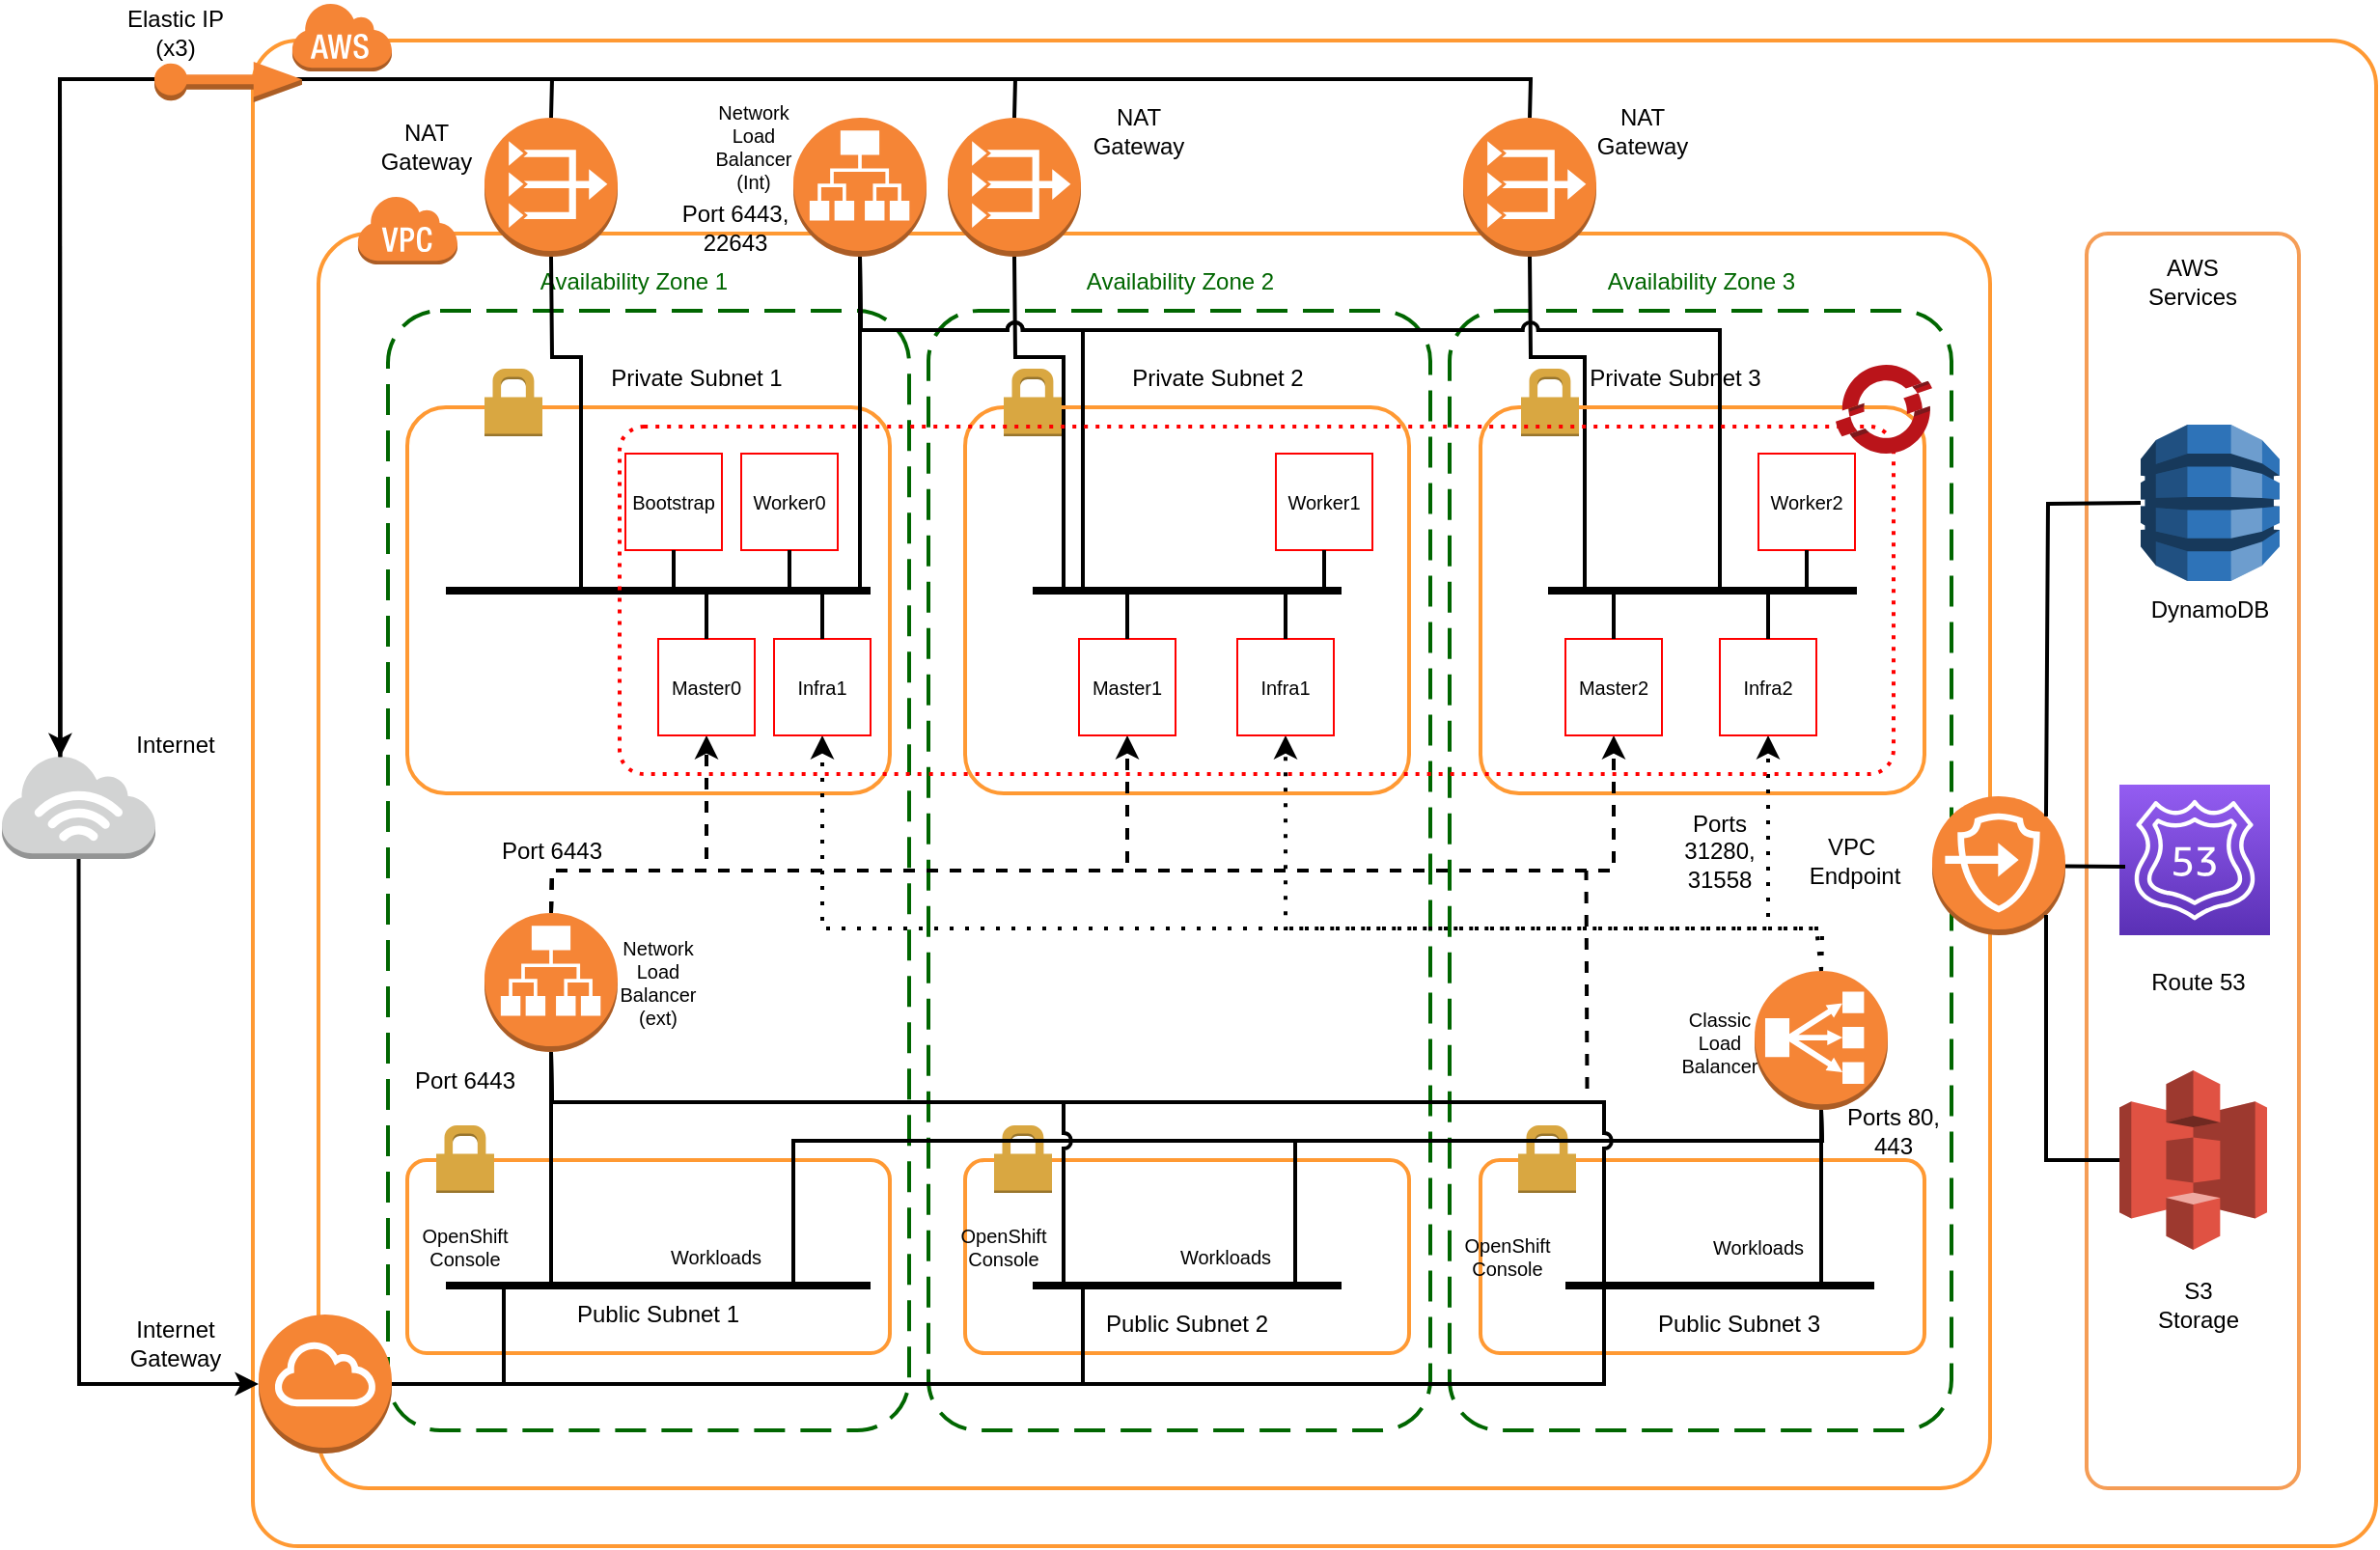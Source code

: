 <mxfile>
    <diagram id="Rc5hr2WGM002AqjLndv9" name="Page-1">
        <mxGraphModel dx="1774" dy="1220" grid="1" gridSize="10" guides="1" tooltips="1" connect="1" arrows="1" fold="1" page="1" pageScale="1" pageWidth="827" pageHeight="1169" math="0" shadow="0">
            <root>
                <mxCell id="0"/>
                <object label="Base" id="1">
                    <mxCell style="" parent="0"/>
                </object>
                <mxCell id="4" value="" style="rounded=1;arcSize=3;dashed=0;fillColor=none;gradientColor=none;strokeWidth=2;strokeColor=#FF9933;" parent="1" vertex="1">
                    <mxGeometry x="280" y="150" width="1100" height="780" as="geometry"/>
                </mxCell>
                <mxCell id="5" value="" style="dashed=0;html=1;shape=mxgraph.aws3.cloud;fillColor=#F58536;gradientColor=none;dashed=0;" parent="1" vertex="1">
                    <mxGeometry x="300" y="130" width="52" height="36" as="geometry"/>
                </mxCell>
                <mxCell id="8" value="" style="outlineConnect=0;dashed=0;verticalLabelPosition=bottom;verticalAlign=top;align=center;html=1;shape=mxgraph.aws3.internet_3;fillColor=#D2D3D3;gradientColor=none;" parent="1" vertex="1">
                    <mxGeometry x="150" y="520" width="79.5" height="54" as="geometry"/>
                </mxCell>
                <mxCell id="41" value="" style="rounded=1;arcSize=10;strokeColor=#F59D56;fillColor=none;gradientColor=none;strokeWidth=2;" parent="1" vertex="1">
                    <mxGeometry x="1230" y="250" width="110" height="650" as="geometry"/>
                </mxCell>
                <mxCell id="173" value="AWS&lt;br&gt;Services" style="text;html=1;strokeColor=none;fillColor=none;align=center;verticalAlign=middle;whiteSpace=wrap;rounded=0;dashed=1;dashPattern=1 2;fontSize=12;fontColor=#000000;" parent="1" vertex="1">
                    <mxGeometry x="1255" y="260" width="60" height="30" as="geometry"/>
                </mxCell>
                <mxCell id="174" value="Internet" style="text;html=1;strokeColor=none;fillColor=none;align=center;verticalAlign=middle;whiteSpace=wrap;rounded=0;dashed=1;dashPattern=1 2;fontSize=12;fontColor=#000000;" parent="1" vertex="1">
                    <mxGeometry x="210" y="500" width="60" height="30" as="geometry"/>
                </mxCell>
                <object label="VPC" id="9">
                    <mxCell style="" parent="0"/>
                </object>
                <mxCell id="14" value="" style="rounded=1;arcSize=4;dashed=0;fillColor=none;gradientColor=none;strokeWidth=2;strokeColor=#FF9933;" parent="9" vertex="1">
                    <mxGeometry x="314" y="250" width="866" height="650" as="geometry"/>
                </mxCell>
                <mxCell id="15" value="" style="dashed=0;html=1;shape=mxgraph.aws3.virtual_private_cloud;fillColor=#F58536;gradientColor=none;dashed=0;" parent="9" vertex="1">
                    <mxGeometry x="334" y="230" width="52" height="36" as="geometry"/>
                </mxCell>
                <mxCell id="86" value="AZ" style="" parent="0"/>
                <mxCell id="156" value="" style="rounded=1;arcSize=10;dashed=1;strokeColor=#006600;fillColor=none;gradientColor=none;dashPattern=8 4;strokeWidth=2;" parent="86" vertex="1">
                    <mxGeometry x="350" y="290" width="270" height="580" as="geometry"/>
                </mxCell>
                <mxCell id="157" value="" style="rounded=1;arcSize=10;dashed=1;strokeColor=#006600;fillColor=none;gradientColor=none;dashPattern=8 4;strokeWidth=2;" parent="86" vertex="1">
                    <mxGeometry x="630" y="290" width="260" height="580" as="geometry"/>
                </mxCell>
                <mxCell id="158" value="" style="rounded=1;arcSize=10;dashed=1;strokeColor=#006600;fillColor=none;gradientColor=none;dashPattern=8 4;strokeWidth=2;" parent="86" vertex="1">
                    <mxGeometry x="900" y="290" width="260" height="580" as="geometry"/>
                </mxCell>
                <mxCell id="159" value="Availability Zone 1" style="text;html=1;strokeColor=none;fillColor=none;align=center;verticalAlign=middle;whiteSpace=wrap;rounded=0;dashed=1;dashPattern=1 2;fontColor=#006600;" parent="86" vertex="1">
                    <mxGeometry x="420" y="260" width="115" height="30" as="geometry"/>
                </mxCell>
                <mxCell id="160" value="Availability Zone 2" style="text;html=1;strokeColor=none;fillColor=none;align=center;verticalAlign=middle;whiteSpace=wrap;rounded=0;dashed=1;dashPattern=1 2;fontColor=#006600;" parent="86" vertex="1">
                    <mxGeometry x="702.5" y="260" width="115" height="30" as="geometry"/>
                </mxCell>
                <mxCell id="161" value="Availability Zone 3" style="text;html=1;strokeColor=none;fillColor=none;align=center;verticalAlign=middle;whiteSpace=wrap;rounded=0;dashed=1;dashPattern=1 2;fontColor=#006600;" parent="86" vertex="1">
                    <mxGeometry x="972.5" y="260" width="115" height="30" as="geometry"/>
                </mxCell>
                <object label="Networking" id="16">
                    <mxCell style="" parent="0"/>
                </object>
                <mxCell id="172" value="" style="endArrow=none;html=1;rounded=0;fontSize=12;fontColor=#006600;strokeWidth=2;entryX=0.5;entryY=1;entryDx=0;entryDy=0;entryPerimeter=0;" parent="16" source="111" target="181" edge="1">
                    <mxGeometry width="50" height="50" relative="1" as="geometry">
                        <mxPoint x="170" y="460" as="sourcePoint"/>
                        <mxPoint x="354" y="313.5" as="targetPoint"/>
                        <Array as="points">
                            <mxPoint x="970" y="314"/>
                            <mxPoint x="942" y="314"/>
                        </Array>
                    </mxGeometry>
                </mxCell>
                <mxCell id="171" value="" style="endArrow=none;html=1;rounded=0;fontSize=12;fontColor=#006600;strokeWidth=2;entryX=0.5;entryY=1;entryDx=0;entryDy=0;entryPerimeter=0;" parent="16" source="110" target="180" edge="1">
                    <mxGeometry width="50" height="50" relative="1" as="geometry">
                        <mxPoint x="100" y="250" as="sourcePoint"/>
                        <mxPoint x="354" y="313.5" as="targetPoint"/>
                        <Array as="points">
                            <mxPoint x="700" y="314"/>
                            <mxPoint x="675" y="314"/>
                        </Array>
                    </mxGeometry>
                </mxCell>
                <mxCell id="104" value="" style="rounded=1;arcSize=10;dashed=0;fillColor=none;gradientColor=none;strokeWidth=2;strokeColor=#FF9933;" parent="16" vertex="1">
                    <mxGeometry x="649" y="730" width="230" height="100" as="geometry"/>
                </mxCell>
                <mxCell id="105" value="" style="rounded=1;arcSize=10;dashed=0;fillColor=none;gradientColor=none;strokeWidth=2;strokeColor=#FF9933;" parent="16" vertex="1">
                    <mxGeometry x="916" y="730" width="230" height="100" as="geometry"/>
                </mxCell>
                <mxCell id="92" value="" style="rounded=1;arcSize=10;dashed=0;fillColor=none;gradientColor=none;strokeWidth=2;strokeColor=#FF9933;" parent="16" vertex="1">
                    <mxGeometry x="916" y="340" width="230" height="200" as="geometry"/>
                </mxCell>
                <mxCell id="89" value="" style="rounded=1;arcSize=10;dashed=0;fillColor=none;gradientColor=none;strokeWidth=2;strokeColor=#FF9933;" parent="16" vertex="1">
                    <mxGeometry x="649" y="340" width="230" height="200" as="geometry"/>
                </mxCell>
                <mxCell id="17" value="" style="rounded=1;arcSize=10;dashed=0;fillColor=none;gradientColor=none;strokeWidth=2;strokeColor=#FF9933;" parent="16" vertex="1">
                    <mxGeometry x="360" y="340" width="250" height="200" as="geometry"/>
                </mxCell>
                <mxCell id="18" value="" style="dashed=0;html=1;shape=mxgraph.aws3.permissions;fillColor=#D9A741;gradientColor=none;dashed=0;" parent="16" vertex="1">
                    <mxGeometry x="400" y="320" width="30" height="35" as="geometry"/>
                </mxCell>
                <mxCell id="19" value="" style="rounded=1;arcSize=10;dashed=0;fillColor=none;gradientColor=none;strokeWidth=2;strokeColor=#FF9933;" parent="16" vertex="1">
                    <mxGeometry x="360" y="730" width="250" height="100" as="geometry"/>
                </mxCell>
                <mxCell id="20" value="" style="dashed=0;html=1;shape=mxgraph.aws3.permissions;fillColor=#D9A741;gradientColor=none;dashed=0;" parent="16" vertex="1">
                    <mxGeometry x="375" y="712" width="30" height="35" as="geometry"/>
                </mxCell>
                <mxCell id="21" value="Private Subnet 1" style="text;html=1;strokeColor=none;fillColor=none;align=center;verticalAlign=middle;whiteSpace=wrap;rounded=0;" parent="16" vertex="1">
                    <mxGeometry x="460" y="310" width="100" height="30" as="geometry"/>
                </mxCell>
                <mxCell id="22" value="Public Subnet 1" style="text;html=1;strokeColor=none;fillColor=none;align=center;verticalAlign=middle;whiteSpace=wrap;rounded=0;" parent="16" vertex="1">
                    <mxGeometry x="440" y="795" width="100" height="30" as="geometry"/>
                </mxCell>
                <mxCell id="24" value="" style="outlineConnect=0;dashed=0;verticalLabelPosition=bottom;verticalAlign=top;align=center;html=1;shape=mxgraph.aws3.internet_gateway;fillColor=#F58534;gradientColor=none;" parent="16" vertex="1">
                    <mxGeometry x="283" y="810" width="69" height="72" as="geometry"/>
                </mxCell>
                <mxCell id="25" value="NAT Gateway" style="text;html=1;strokeColor=none;fillColor=none;align=center;verticalAlign=middle;whiteSpace=wrap;rounded=0;" parent="16" vertex="1">
                    <mxGeometry x="340" y="190" width="60" height="30" as="geometry"/>
                </mxCell>
                <mxCell id="27" value="" style="line;strokeWidth=4;html=1;perimeter=backbonePerimeter;points=[];outlineConnect=0;" parent="16" vertex="1">
                    <mxGeometry x="380" y="430" width="220" height="10" as="geometry"/>
                </mxCell>
                <mxCell id="28" value="" style="line;strokeWidth=4;html=1;perimeter=backbonePerimeter;points=[];outlineConnect=0;" parent="16" vertex="1">
                    <mxGeometry x="380" y="790" width="220" height="10" as="geometry"/>
                </mxCell>
                <mxCell id="29" value="" style="endArrow=none;html=1;entryX=0.5;entryY=0;entryDx=0;entryDy=0;entryPerimeter=0;exitX=0.38;exitY=0.02;exitDx=0;exitDy=0;exitPerimeter=0;rounded=0;startArrow=classic;startFill=1;strokeWidth=2;" parent="16" source="8" target="179" edge="1">
                    <mxGeometry width="50" height="50" relative="1" as="geometry">
                        <mxPoint x="60" y="460" as="sourcePoint"/>
                        <mxPoint x="285" y="313.5" as="targetPoint"/>
                        <Array as="points">
                            <mxPoint x="180" y="170"/>
                            <mxPoint x="435" y="170"/>
                        </Array>
                    </mxGeometry>
                </mxCell>
                <mxCell id="32" value="" style="outlineConnect=0;dashed=0;verticalLabelPosition=bottom;verticalAlign=top;align=center;html=1;shape=mxgraph.aws3.endpoints;fillColor=#F58536;gradientColor=none;" parent="16" vertex="1">
                    <mxGeometry x="1150" y="541.5" width="69" height="72" as="geometry"/>
                </mxCell>
                <mxCell id="34" value="" style="outlineConnect=0;dashed=0;verticalLabelPosition=bottom;verticalAlign=top;align=center;html=1;shape=mxgraph.aws3.application_load_balancer;fillColor=#F58536;gradientColor=none;" parent="16" vertex="1">
                    <mxGeometry x="400" y="602" width="69" height="72" as="geometry"/>
                </mxCell>
                <mxCell id="35" value="" style="outlineConnect=0;dashed=0;verticalLabelPosition=bottom;verticalAlign=top;align=center;html=1;shape=mxgraph.aws3.application_load_balancer;fillColor=#F58536;gradientColor=none;" parent="16" vertex="1">
                    <mxGeometry x="560" y="190" width="69" height="72" as="geometry"/>
                </mxCell>
                <mxCell id="39" value="VPC&amp;nbsp;&lt;br&gt;Endpoint" style="text;html=1;strokeColor=none;fillColor=none;align=center;verticalAlign=middle;whiteSpace=wrap;rounded=0;" parent="16" vertex="1">
                    <mxGeometry x="1080" y="560" width="60" height="30" as="geometry"/>
                </mxCell>
                <mxCell id="45" value="" style="outlineConnect=0;dashed=0;verticalLabelPosition=bottom;verticalAlign=top;align=center;html=1;shape=mxgraph.aws3.s3;fillColor=#E05243;gradientColor=none;strokeColor=#FF9933;" parent="16" vertex="1">
                    <mxGeometry x="1247" y="683.5" width="76.5" height="93" as="geometry"/>
                </mxCell>
                <mxCell id="46" value="S3 Storage" style="text;html=1;strokeColor=none;fillColor=none;align=center;verticalAlign=middle;whiteSpace=wrap;rounded=0;" parent="16" vertex="1">
                    <mxGeometry x="1258" y="790" width="60" height="30" as="geometry"/>
                </mxCell>
                <mxCell id="48" value="" style="outlineConnect=0;dashed=0;verticalLabelPosition=bottom;verticalAlign=top;align=center;html=1;shape=mxgraph.aws3.dynamo_db;fillColor=#2E73B8;gradientColor=none;strokeColor=#FF9933;" parent="16" vertex="1">
                    <mxGeometry x="1258" y="349" width="72" height="81" as="geometry"/>
                </mxCell>
                <mxCell id="49" value="DynamoDB" style="text;html=1;strokeColor=none;fillColor=none;align=center;verticalAlign=middle;whiteSpace=wrap;rounded=0;" parent="16" vertex="1">
                    <mxGeometry x="1263.5" y="430" width="60" height="30" as="geometry"/>
                </mxCell>
                <mxCell id="50" value="" style="endArrow=none;html=1;rounded=0;strokeWidth=2;entryX=0;entryY=0.5;entryDx=0;entryDy=0;entryPerimeter=0;exitX=0.855;exitY=0.145;exitDx=0;exitDy=0;exitPerimeter=0;" parent="16" source="32" target="48" edge="1">
                    <mxGeometry width="50" height="50" relative="1" as="geometry">
                        <mxPoint x="1150" y="580" as="sourcePoint"/>
                        <mxPoint x="1200" y="530" as="targetPoint"/>
                        <Array as="points">
                            <mxPoint x="1210" y="390"/>
                        </Array>
                    </mxGeometry>
                </mxCell>
                <mxCell id="51" value="" style="endArrow=none;html=1;rounded=0;strokeWidth=2;entryX=0.855;entryY=0.855;entryDx=0;entryDy=0;entryPerimeter=0;exitX=0;exitY=0.5;exitDx=0;exitDy=0;exitPerimeter=0;" parent="16" source="45" target="32" edge="1">
                    <mxGeometry width="50" height="50" relative="1" as="geometry">
                        <mxPoint x="1130" y="710" as="sourcePoint"/>
                        <mxPoint x="1180" y="660" as="targetPoint"/>
                        <Array as="points">
                            <mxPoint x="1209" y="730"/>
                        </Array>
                    </mxGeometry>
                </mxCell>
                <mxCell id="64" value="" style="endArrow=none;html=1;rounded=0;fontSize=10;strokeWidth=2;entryX=0.5;entryY=1;entryDx=0;entryDy=0;entryPerimeter=0;" parent="16" source="27" target="35" edge="1">
                    <mxGeometry width="50" height="50" relative="1" as="geometry">
                        <mxPoint x="540" y="520" as="sourcePoint"/>
                        <mxPoint x="595" y="270" as="targetPoint"/>
                    </mxGeometry>
                </mxCell>
                <mxCell id="66" value="" style="endArrow=none;html=1;rounded=0;fontSize=10;strokeWidth=2;entryX=0.5;entryY=1;entryDx=0;entryDy=0;entryPerimeter=0;" parent="16" source="28" target="34" edge="1">
                    <mxGeometry width="50" height="50" relative="1" as="geometry">
                        <mxPoint x="600" y="870" as="sourcePoint"/>
                        <mxPoint x="650" y="820" as="targetPoint"/>
                    </mxGeometry>
                </mxCell>
                <mxCell id="68" value="Network&lt;br&gt;Load&lt;br&gt;Balancer&lt;br&gt;(Int)" style="text;html=1;strokeColor=none;fillColor=none;align=center;verticalAlign=middle;whiteSpace=wrap;rounded=0;fontSize=10;" parent="16" vertex="1">
                    <mxGeometry x="529" y="190" width="21" height="30" as="geometry"/>
                </mxCell>
                <mxCell id="69" value="Network&lt;br&gt;Load&lt;br&gt;Balancer&lt;br&gt;(ext)" style="text;html=1;strokeColor=none;fillColor=none;align=center;verticalAlign=middle;whiteSpace=wrap;rounded=0;fontSize=10;" parent="16" vertex="1">
                    <mxGeometry x="460" y="623" width="60" height="30" as="geometry"/>
                </mxCell>
                <mxCell id="70" value="Internet&lt;br style=&quot;font-size: 12px;&quot;&gt;Gateway" style="text;html=1;strokeColor=none;fillColor=none;align=center;verticalAlign=middle;whiteSpace=wrap;rounded=0;fontSize=12;" parent="16" vertex="1">
                    <mxGeometry x="210" y="810" width="60" height="30" as="geometry"/>
                </mxCell>
                <mxCell id="73" value="OpenShift&lt;br&gt;Console" style="text;html=1;strokeColor=none;fillColor=none;align=center;verticalAlign=middle;whiteSpace=wrap;rounded=0;fontSize=10;" parent="16" vertex="1">
                    <mxGeometry x="360" y="760" width="60" height="30" as="geometry"/>
                </mxCell>
                <mxCell id="74" value="Workloads" style="text;html=1;strokeColor=none;fillColor=none;align=center;verticalAlign=middle;whiteSpace=wrap;rounded=0;fontSize=10;" parent="16" vertex="1">
                    <mxGeometry x="754" y="765" width="60" height="30" as="geometry"/>
                </mxCell>
                <mxCell id="87" value="" style="dashed=0;html=1;shape=mxgraph.aws3.permissions;fillColor=#D9A741;gradientColor=none;dashed=0;" parent="16" vertex="1">
                    <mxGeometry x="669" y="320" width="30" height="35" as="geometry"/>
                </mxCell>
                <mxCell id="88" value="Private Subnet 2" style="text;html=1;strokeColor=none;fillColor=none;align=center;verticalAlign=middle;whiteSpace=wrap;rounded=0;" parent="16" vertex="1">
                    <mxGeometry x="730" y="310" width="100" height="30" as="geometry"/>
                </mxCell>
                <mxCell id="90" value="" style="dashed=0;html=1;shape=mxgraph.aws3.permissions;fillColor=#D9A741;gradientColor=none;dashed=0;" parent="16" vertex="1">
                    <mxGeometry x="937" y="320" width="30" height="35" as="geometry"/>
                </mxCell>
                <mxCell id="91" value="Private Subnet 3" style="text;html=1;strokeColor=none;fillColor=none;align=center;verticalAlign=middle;whiteSpace=wrap;rounded=0;" parent="16" vertex="1">
                    <mxGeometry x="967" y="310" width="100" height="30" as="geometry"/>
                </mxCell>
                <mxCell id="102" value="" style="dashed=0;html=1;shape=mxgraph.aws3.permissions;fillColor=#D9A741;gradientColor=none;dashed=0;" parent="16" vertex="1">
                    <mxGeometry x="664" y="712" width="30" height="35" as="geometry"/>
                </mxCell>
                <mxCell id="103" value="Public Subnet 2" style="text;html=1;strokeColor=none;fillColor=none;align=center;verticalAlign=middle;whiteSpace=wrap;rounded=0;" parent="16" vertex="1">
                    <mxGeometry x="714" y="800" width="100" height="30" as="geometry"/>
                </mxCell>
                <mxCell id="106" value="" style="dashed=0;html=1;shape=mxgraph.aws3.permissions;fillColor=#D9A741;gradientColor=none;dashed=0;" parent="16" vertex="1">
                    <mxGeometry x="935.5" y="712" width="30" height="35" as="geometry"/>
                </mxCell>
                <mxCell id="107" value="Public Subnet 3" style="text;html=1;strokeColor=none;fillColor=none;align=center;verticalAlign=middle;whiteSpace=wrap;rounded=0;" parent="16" vertex="1">
                    <mxGeometry x="1000" y="800" width="100" height="30" as="geometry"/>
                </mxCell>
                <mxCell id="108" value="" style="line;strokeWidth=4;html=1;perimeter=backbonePerimeter;points=[];outlineConnect=0;" parent="16" vertex="1">
                    <mxGeometry x="684" y="790" width="160" height="10" as="geometry"/>
                </mxCell>
                <mxCell id="109" value="" style="line;strokeWidth=4;html=1;perimeter=backbonePerimeter;points=[];outlineConnect=0;" parent="16" vertex="1">
                    <mxGeometry x="960" y="790" width="160" height="10" as="geometry"/>
                </mxCell>
                <mxCell id="110" value="" style="line;strokeWidth=4;html=1;perimeter=backbonePerimeter;points=[];outlineConnect=0;" parent="16" vertex="1">
                    <mxGeometry x="684" y="430" width="160" height="10" as="geometry"/>
                </mxCell>
                <mxCell id="111" value="" style="line;strokeWidth=4;html=1;perimeter=backbonePerimeter;points=[];outlineConnect=0;" parent="16" vertex="1">
                    <mxGeometry x="951" y="430" width="160" height="10" as="geometry"/>
                </mxCell>
                <mxCell id="124" value="" style="endArrow=none;html=1;strokeWidth=2;entryX=0.5;entryY=1;entryDx=0;entryDy=0;entryPerimeter=0;rounded=0;" parent="16" source="108" target="136" edge="1">
                    <mxGeometry width="50" height="50" relative="1" as="geometry">
                        <mxPoint x="650" y="890" as="sourcePoint"/>
                        <mxPoint x="825.5" y="766" as="targetPoint"/>
                        <Array as="points">
                            <mxPoint x="820" y="720"/>
                            <mxPoint x="1093" y="720"/>
                        </Array>
                    </mxGeometry>
                </mxCell>
                <mxCell id="125" value="" style="endArrow=none;html=1;strokeWidth=2;exitX=1;exitY=0.5;exitDx=0;exitDy=0;exitPerimeter=0;rounded=0;" parent="16" source="24" target="28" edge="1">
                    <mxGeometry width="50" height="50" relative="1" as="geometry">
                        <mxPoint x="380" y="900" as="sourcePoint"/>
                        <mxPoint x="430" y="850" as="targetPoint"/>
                        <Array as="points">
                            <mxPoint x="410" y="846"/>
                        </Array>
                    </mxGeometry>
                </mxCell>
                <mxCell id="126" value="" style="endArrow=none;html=1;rounded=0;strokeWidth=2;exitX=1;exitY=0.5;exitDx=0;exitDy=0;exitPerimeter=0;" parent="16" source="24" target="108" edge="1">
                    <mxGeometry width="50" height="50" relative="1" as="geometry">
                        <mxPoint x="470" y="910" as="sourcePoint"/>
                        <mxPoint x="520" y="860" as="targetPoint"/>
                        <Array as="points">
                            <mxPoint x="710" y="846"/>
                        </Array>
                    </mxGeometry>
                </mxCell>
                <mxCell id="127" value="" style="endArrow=none;html=1;rounded=0;strokeWidth=2;" parent="16" source="24" target="109" edge="1">
                    <mxGeometry width="50" height="50" relative="1" as="geometry">
                        <mxPoint x="810" y="890" as="sourcePoint"/>
                        <mxPoint x="860" y="840" as="targetPoint"/>
                        <Array as="points">
                            <mxPoint x="980" y="846"/>
                        </Array>
                    </mxGeometry>
                </mxCell>
                <mxCell id="128" value="" style="endArrow=none;html=1;rounded=0;strokeWidth=2;exitX=0.5;exitY=1;exitDx=0;exitDy=0;exitPerimeter=0;" parent="16" source="179" target="27" edge="1">
                    <mxGeometry width="50" height="50" relative="1" as="geometry">
                        <mxPoint x="354" y="313.5" as="sourcePoint"/>
                        <mxPoint x="450" y="430" as="targetPoint"/>
                        <Array as="points">
                            <mxPoint x="435" y="314"/>
                            <mxPoint x="450" y="314"/>
                        </Array>
                    </mxGeometry>
                </mxCell>
                <mxCell id="135" value="Classic&lt;br&gt;Load&lt;br&gt;Balancer" style="text;html=1;strokeColor=none;fillColor=none;align=center;verticalAlign=middle;whiteSpace=wrap;rounded=0;fontSize=10;" parent="16" vertex="1">
                    <mxGeometry x="1010" y="653.5" width="60" height="30" as="geometry"/>
                </mxCell>
                <mxCell id="136" value="" style="outlineConnect=0;dashed=0;verticalLabelPosition=bottom;verticalAlign=top;align=center;html=1;shape=mxgraph.aws3.classic_load_balancer;fillColor=#F58536;gradientColor=none;" parent="16" vertex="1">
                    <mxGeometry x="1058" y="632" width="69" height="72" as="geometry"/>
                </mxCell>
                <mxCell id="137" value="" style="endArrow=classic;dashed=1;html=1;rounded=0;strokeWidth=2;entryX=0.5;entryY=1;entryDx=0;entryDy=0;exitX=0.5;exitY=0;exitDx=0;exitDy=0;exitPerimeter=0;endFill=1;" parent="16" source="34" target="95" edge="1">
                    <mxGeometry width="50" height="50" relative="1" as="geometry">
                        <mxPoint x="350" y="620" as="sourcePoint"/>
                        <mxPoint x="400" y="570" as="targetPoint"/>
                        <Array as="points">
                            <mxPoint x="435" y="580"/>
                            <mxPoint x="515" y="580"/>
                        </Array>
                    </mxGeometry>
                </mxCell>
                <mxCell id="138" value="" style="endArrow=classic;dashed=1;html=1;rounded=0;strokeWidth=2;entryX=0.5;entryY=1;entryDx=0;entryDy=0;exitX=0.5;exitY=0;exitDx=0;exitDy=0;exitPerimeter=0;endFill=1;" parent="16" source="34" target="96" edge="1">
                    <mxGeometry width="50" height="50" relative="1" as="geometry">
                        <mxPoint x="230" y="620" as="sourcePoint"/>
                        <mxPoint x="280" y="570" as="targetPoint"/>
                        <Array as="points">
                            <mxPoint x="435" y="580"/>
                            <mxPoint x="733" y="580"/>
                        </Array>
                    </mxGeometry>
                </mxCell>
                <mxCell id="139" value="" style="endArrow=classic;dashed=1;html=1;rounded=0;strokeWidth=2;entryX=0.5;entryY=1;entryDx=0;entryDy=0;exitX=0.5;exitY=0;exitDx=0;exitDy=0;exitPerimeter=0;endFill=1;" parent="16" source="34" target="100" edge="1">
                    <mxGeometry width="50" height="50" relative="1" as="geometry">
                        <mxPoint x="439" y="704" as="sourcePoint"/>
                        <mxPoint x="743" y="520" as="targetPoint"/>
                        <Array as="points">
                            <mxPoint x="435" y="580"/>
                            <mxPoint x="985" y="580"/>
                        </Array>
                    </mxGeometry>
                </mxCell>
                <mxCell id="142" value="" style="endArrow=none;dashed=1;html=1;rounded=0;strokeWidth=2;exitX=0.5;exitY=0;exitDx=0;exitDy=0;exitPerimeter=0;" parent="16" edge="1">
                    <mxGeometry width="50" height="50" relative="1" as="geometry">
                        <mxPoint x="971.25" y="693" as="sourcePoint"/>
                        <mxPoint x="970.75" y="580" as="targetPoint"/>
                    </mxGeometry>
                </mxCell>
                <mxCell id="143" value="" style="endArrow=classic;dashed=1;html=1;dashPattern=1 3;strokeWidth=2;rounded=0;entryX=0.5;entryY=1;entryDx=0;entryDy=0;exitX=0.5;exitY=0;exitDx=0;exitDy=0;exitPerimeter=0;endFill=1;" parent="16" source="136" target="113" edge="1">
                    <mxGeometry width="50" height="50" relative="1" as="geometry">
                        <mxPoint x="549" y="640" as="sourcePoint"/>
                        <mxPoint x="310" y="580" as="targetPoint"/>
                        <Array as="points">
                            <mxPoint x="1093" y="610"/>
                            <mxPoint x="575" y="610"/>
                        </Array>
                    </mxGeometry>
                </mxCell>
                <mxCell id="147" value="" style="endArrow=classic;dashed=1;html=1;dashPattern=1 3;strokeWidth=2;rounded=0;entryX=0.5;entryY=1;entryDx=0;entryDy=0;exitX=0.5;exitY=0;exitDx=0;exitDy=0;exitPerimeter=0;endFill=1;" parent="16" source="136" target="99" edge="1">
                    <mxGeometry width="50" height="50" relative="1" as="geometry">
                        <mxPoint x="1070" y="670" as="sourcePoint"/>
                        <mxPoint x="1120" y="620" as="targetPoint"/>
                        <Array as="points">
                            <mxPoint x="1093" y="610"/>
                            <mxPoint x="1065" y="610"/>
                        </Array>
                    </mxGeometry>
                </mxCell>
                <mxCell id="148" value="" style="endArrow=none;html=1;rounded=0;strokeWidth=2;entryX=0.5;entryY=1;entryDx=0;entryDy=0;entryPerimeter=0;jumpStyle=arc;" parent="16" source="28" target="136" edge="1">
                    <mxGeometry width="50" height="50" relative="1" as="geometry">
                        <mxPoint x="220" y="770" as="sourcePoint"/>
                        <mxPoint x="549" y="712" as="targetPoint"/>
                        <Array as="points">
                            <mxPoint x="560" y="720"/>
                            <mxPoint x="1093" y="720"/>
                        </Array>
                    </mxGeometry>
                </mxCell>
                <mxCell id="149" value="" style="endArrow=none;html=1;rounded=0;strokeWidth=2;entryX=0.5;entryY=1;entryDx=0;entryDy=0;entryPerimeter=0;jumpStyle=arc;" parent="16" source="108" target="34" edge="1">
                    <mxGeometry width="50" height="50" relative="1" as="geometry">
                        <mxPoint x="610" y="940" as="sourcePoint"/>
                        <mxPoint x="704.25" y="765" as="targetPoint"/>
                        <Array as="points">
                            <mxPoint x="700" y="700"/>
                            <mxPoint x="435" y="700"/>
                        </Array>
                    </mxGeometry>
                </mxCell>
                <mxCell id="150" value="" style="endArrow=none;html=1;rounded=0;strokeWidth=2;entryX=0.5;entryY=1;entryDx=0;entryDy=0;entryPerimeter=0;jumpStyle=arc;" parent="16" source="109" target="34" edge="1">
                    <mxGeometry width="50" height="50" relative="1" as="geometry">
                        <mxPoint x="940" y="830" as="sourcePoint"/>
                        <mxPoint x="971.25" y="765" as="targetPoint"/>
                        <Array as="points">
                            <mxPoint x="980" y="700"/>
                            <mxPoint x="435" y="700"/>
                        </Array>
                    </mxGeometry>
                </mxCell>
                <mxCell id="151" value="" style="endArrow=none;html=1;rounded=0;strokeWidth=2;entryX=0.5;entryY=1;entryDx=0;entryDy=0;entryPerimeter=0;" parent="16" source="109" target="136" edge="1">
                    <mxGeometry width="50" height="50" relative="1" as="geometry">
                        <mxPoint x="1020" y="810" as="sourcePoint"/>
                        <mxPoint x="1070" y="760" as="targetPoint"/>
                    </mxGeometry>
                </mxCell>
                <mxCell id="152" value="OpenShift&lt;br&gt;Console" style="text;html=1;strokeColor=none;fillColor=none;align=center;verticalAlign=middle;whiteSpace=wrap;rounded=0;fontSize=10;" parent="16" vertex="1">
                    <mxGeometry x="639" y="760" width="60" height="30" as="geometry"/>
                </mxCell>
                <mxCell id="153" value="OpenShift&lt;br&gt;Console" style="text;html=1;strokeColor=none;fillColor=none;align=center;verticalAlign=middle;whiteSpace=wrap;rounded=0;fontSize=10;" parent="16" vertex="1">
                    <mxGeometry x="900" y="765" width="60" height="30" as="geometry"/>
                </mxCell>
                <mxCell id="154" value="Workloads" style="text;html=1;strokeColor=none;fillColor=none;align=center;verticalAlign=middle;whiteSpace=wrap;rounded=0;fontSize=10;" parent="16" vertex="1">
                    <mxGeometry x="1030" y="760" width="60" height="30" as="geometry"/>
                </mxCell>
                <mxCell id="155" value="Workloads" style="text;html=1;strokeColor=none;fillColor=none;align=center;verticalAlign=middle;whiteSpace=wrap;rounded=0;fontSize=10;" parent="16" vertex="1">
                    <mxGeometry x="490" y="765" width="60" height="30" as="geometry"/>
                </mxCell>
                <mxCell id="167" value="" style="endArrow=none;html=1;rounded=0;fontSize=12;fontColor=#006600;strokeWidth=2;entryX=0.5;entryY=1;entryDx=0;entryDy=0;entryPerimeter=0;jumpStyle=arc;" parent="16" source="110" target="35" edge="1">
                    <mxGeometry width="50" height="50" relative="1" as="geometry">
                        <mxPoint x="660" y="490" as="sourcePoint"/>
                        <mxPoint x="743.5" y="421.5" as="targetPoint"/>
                        <Array as="points">
                            <mxPoint x="710" y="300"/>
                            <mxPoint x="595" y="300"/>
                        </Array>
                    </mxGeometry>
                </mxCell>
                <mxCell id="168" value="" style="endArrow=none;html=1;rounded=0;fontSize=12;fontColor=#006600;strokeWidth=2;entryX=0.5;entryY=1;entryDx=0;entryDy=0;entryPerimeter=0;jumpStyle=arc;" parent="16" source="111" target="35" edge="1">
                    <mxGeometry width="50" height="50" relative="1" as="geometry">
                        <mxPoint x="728.5" y="443" as="sourcePoint"/>
                        <mxPoint x="1010.5" y="421.5" as="targetPoint"/>
                        <Array as="points">
                            <mxPoint x="1040" y="300"/>
                            <mxPoint x="595" y="300"/>
                        </Array>
                    </mxGeometry>
                </mxCell>
                <mxCell id="179" value="" style="outlineConnect=0;dashed=0;verticalLabelPosition=bottom;verticalAlign=top;align=center;html=1;shape=mxgraph.aws3.vpc_nat_gateway;fillColor=#F58534;gradientColor=none;" vertex="1" parent="16">
                    <mxGeometry x="400" y="190" width="69" height="72" as="geometry"/>
                </mxCell>
                <mxCell id="180" value="" style="outlineConnect=0;dashed=0;verticalLabelPosition=bottom;verticalAlign=top;align=center;html=1;shape=mxgraph.aws3.vpc_nat_gateway;fillColor=#F58534;gradientColor=none;" vertex="1" parent="16">
                    <mxGeometry x="640" y="190" width="69" height="72" as="geometry"/>
                </mxCell>
                <mxCell id="181" value="" style="outlineConnect=0;dashed=0;verticalLabelPosition=bottom;verticalAlign=top;align=center;html=1;shape=mxgraph.aws3.vpc_nat_gateway;fillColor=#F58534;gradientColor=none;" vertex="1" parent="16">
                    <mxGeometry x="907" y="190" width="69" height="72" as="geometry"/>
                </mxCell>
                <mxCell id="184" value="" style="endArrow=classic;html=1;rounded=0;entryX=0;entryY=0.5;entryDx=0;entryDy=0;entryPerimeter=0;exitX=0.5;exitY=1;exitDx=0;exitDy=0;exitPerimeter=0;strokeWidth=2;" edge="1" parent="16" source="8" target="24">
                    <mxGeometry width="50" height="50" relative="1" as="geometry">
                        <mxPoint x="160" y="930" as="sourcePoint"/>
                        <mxPoint x="210" y="880" as="targetPoint"/>
                        <Array as="points">
                            <mxPoint x="190" y="846"/>
                        </Array>
                    </mxGeometry>
                </mxCell>
                <mxCell id="185" value="" style="endArrow=classic;dashed=1;html=1;dashPattern=1 3;strokeWidth=2;rounded=0;entryX=0.5;entryY=1;entryDx=0;entryDy=0;exitX=0.5;exitY=0;exitDx=0;exitDy=0;exitPerimeter=0;endFill=1;" edge="1" parent="16" source="136" target="98">
                    <mxGeometry width="50" height="50" relative="1" as="geometry">
                        <mxPoint x="1102.5" y="642" as="sourcePoint"/>
                        <mxPoint x="585" y="520" as="targetPoint"/>
                        <Array as="points">
                            <mxPoint x="1090" y="610"/>
                            <mxPoint x="815" y="610"/>
                        </Array>
                    </mxGeometry>
                </mxCell>
                <mxCell id="187" value="" style="endArrow=none;html=1;rounded=0;strokeWidth=2;jumpStyle=arc;entryX=0.5;entryY=0;entryDx=0;entryDy=0;entryPerimeter=0;exitX=0.38;exitY=0.02;exitDx=0;exitDy=0;exitPerimeter=0;" edge="1" parent="16" source="8" target="181">
                    <mxGeometry width="50" height="50" relative="1" as="geometry">
                        <mxPoint x="800" y="640" as="sourcePoint"/>
                        <mxPoint x="850" y="590" as="targetPoint"/>
                        <Array as="points">
                            <mxPoint x="180" y="170"/>
                            <mxPoint x="942" y="170"/>
                        </Array>
                    </mxGeometry>
                </mxCell>
                <mxCell id="188" value="" style="endArrow=none;html=1;rounded=0;strokeWidth=2;jumpStyle=arc;entryX=0.5;entryY=0;entryDx=0;entryDy=0;entryPerimeter=0;exitX=0.38;exitY=0.02;exitDx=0;exitDy=0;exitPerimeter=0;" edge="1" parent="16" source="8" target="180">
                    <mxGeometry width="50" height="50" relative="1" as="geometry">
                        <mxPoint x="450" y="110" as="sourcePoint"/>
                        <mxPoint x="500" y="60" as="targetPoint"/>
                        <Array as="points">
                            <mxPoint x="180" y="170"/>
                            <mxPoint x="675" y="170"/>
                        </Array>
                    </mxGeometry>
                </mxCell>
                <mxCell id="192" value="" style="outlineConnect=0;dashed=0;verticalLabelPosition=bottom;verticalAlign=top;align=center;html=1;shape=mxgraph.aws3.elastic_ip;fillColor=#F58534;gradientColor=none;" vertex="1" parent="16">
                    <mxGeometry x="229" y="161" width="76.5" height="21" as="geometry"/>
                </mxCell>
                <mxCell id="193" value="Elastic IP (x3)" style="text;html=1;strokeColor=none;fillColor=none;align=center;verticalAlign=middle;whiteSpace=wrap;rounded=0;" vertex="1" parent="16">
                    <mxGeometry x="210" y="131" width="60" height="30" as="geometry"/>
                </mxCell>
                <mxCell id="195" value="" style="sketch=0;points=[[0,0,0],[0.25,0,0],[0.5,0,0],[0.75,0,0],[1,0,0],[0,1,0],[0.25,1,0],[0.5,1,0],[0.75,1,0],[1,1,0],[0,0.25,0],[0,0.5,0],[0,0.75,0],[1,0.25,0],[1,0.5,0],[1,0.75,0]];outlineConnect=0;fontColor=#232F3E;gradientColor=#945DF2;gradientDirection=north;fillColor=#5A30B5;strokeColor=#ffffff;dashed=0;verticalLabelPosition=bottom;verticalAlign=top;align=center;html=1;fontSize=12;fontStyle=0;aspect=fixed;shape=mxgraph.aws4.resourceIcon;resIcon=mxgraph.aws4.route_53;" vertex="1" parent="16">
                    <mxGeometry x="1247" y="535.5" width="78" height="78" as="geometry"/>
                </mxCell>
                <mxCell id="196" value="Route 53" style="text;html=1;strokeColor=none;fillColor=none;align=center;verticalAlign=middle;whiteSpace=wrap;rounded=0;" vertex="1" parent="16">
                    <mxGeometry x="1258" y="623" width="60" height="30" as="geometry"/>
                </mxCell>
                <mxCell id="197" value="" style="endArrow=none;html=1;rounded=0;strokeWidth=2;jumpStyle=arc;" edge="1" parent="16" source="32">
                    <mxGeometry width="50" height="50" relative="1" as="geometry">
                        <mxPoint x="1440" y="620" as="sourcePoint"/>
                        <mxPoint x="1250" y="578" as="targetPoint"/>
                    </mxGeometry>
                </mxCell>
                <mxCell id="198" value="Ports 80, 443" style="text;html=1;strokeColor=none;fillColor=none;align=center;verticalAlign=middle;whiteSpace=wrap;rounded=0;" vertex="1" parent="16">
                    <mxGeometry x="1100" y="700" width="60" height="30" as="geometry"/>
                </mxCell>
                <mxCell id="199" value="Port 6443" style="text;html=1;strokeColor=none;fillColor=none;align=center;verticalAlign=middle;whiteSpace=wrap;rounded=0;" vertex="1" parent="16">
                    <mxGeometry x="360" y="674" width="60" height="30" as="geometry"/>
                </mxCell>
                <mxCell id="200" value="Ports 31280,&lt;br&gt;31558" style="text;html=1;strokeColor=none;fillColor=none;align=center;verticalAlign=middle;whiteSpace=wrap;rounded=0;" vertex="1" parent="16">
                    <mxGeometry x="1010" y="555" width="60" height="30" as="geometry"/>
                </mxCell>
                <mxCell id="201" value="Port 6443" style="text;html=1;strokeColor=none;fillColor=none;align=center;verticalAlign=middle;whiteSpace=wrap;rounded=0;" vertex="1" parent="16">
                    <mxGeometry x="405" y="555" width="60" height="30" as="geometry"/>
                </mxCell>
                <mxCell id="202" value="Port 6443,&lt;br&gt;22643" style="text;html=1;strokeColor=none;fillColor=none;align=center;verticalAlign=middle;whiteSpace=wrap;rounded=0;" vertex="1" parent="16">
                    <mxGeometry x="500" y="232" width="60" height="30" as="geometry"/>
                </mxCell>
                <mxCell id="203" value="NAT Gateway" style="text;html=1;strokeColor=none;fillColor=none;align=center;verticalAlign=middle;whiteSpace=wrap;rounded=0;" vertex="1" parent="16">
                    <mxGeometry x="709" y="182" width="60" height="30" as="geometry"/>
                </mxCell>
                <mxCell id="204" value="NAT Gateway" style="text;html=1;strokeColor=none;fillColor=none;align=center;verticalAlign=middle;whiteSpace=wrap;rounded=0;" vertex="1" parent="16">
                    <mxGeometry x="970" y="182" width="60" height="30" as="geometry"/>
                </mxCell>
                <object label="OpenShift" id="84">
                    <mxCell style="" parent="0"/>
                </object>
                <mxCell id="85" value="" style="rounded=1;whiteSpace=wrap;html=1;fontSize=10;strokeColor=#FF0000;fillColor=none;dashed=1;dashPattern=1 2;arcSize=7;strokeWidth=2;" parent="84" vertex="1">
                    <mxGeometry x="470" y="350" width="660" height="180" as="geometry"/>
                </mxCell>
                <mxCell id="93" value="" style="sketch=0;aspect=fixed;html=1;points=[];align=center;image;fontSize=12;image=img/lib/mscae/OpenShift.svg;strokeColor=#FF0000;" parent="84" vertex="1">
                    <mxGeometry x="1100" y="318" width="50" height="46" as="geometry"/>
                </mxCell>
                <mxCell id="94" value="Bootstrap" style="whiteSpace=wrap;html=1;aspect=fixed;strokeColor=#FF0000;fontSize=10;" parent="84" vertex="1">
                    <mxGeometry x="473" y="364" width="50" height="50" as="geometry"/>
                </mxCell>
                <mxCell id="95" value="Master0" style="whiteSpace=wrap;html=1;aspect=fixed;strokeColor=#FF0000;fontSize=10;" parent="84" vertex="1">
                    <mxGeometry x="490" y="460" width="50" height="50" as="geometry"/>
                </mxCell>
                <mxCell id="96" value="Master1" style="whiteSpace=wrap;html=1;aspect=fixed;strokeColor=#FF0000;fontSize=10;" parent="84" vertex="1">
                    <mxGeometry x="708" y="460" width="50" height="50" as="geometry"/>
                </mxCell>
                <mxCell id="97" value="Worker1" style="whiteSpace=wrap;html=1;aspect=fixed;strokeColor=#FF0000;fontSize=10;" parent="84" vertex="1">
                    <mxGeometry x="810" y="364" width="50" height="50" as="geometry"/>
                </mxCell>
                <mxCell id="98" value="Infra1" style="whiteSpace=wrap;html=1;aspect=fixed;strokeColor=#FF0000;fontSize=10;" parent="84" vertex="1">
                    <mxGeometry x="790" y="460" width="50" height="50" as="geometry"/>
                </mxCell>
                <mxCell id="99" value="Infra2" style="whiteSpace=wrap;html=1;aspect=fixed;strokeColor=#FF0000;fontSize=10;" parent="84" vertex="1">
                    <mxGeometry x="1040" y="460" width="50" height="50" as="geometry"/>
                </mxCell>
                <mxCell id="100" value="Master2" style="whiteSpace=wrap;html=1;aspect=fixed;strokeColor=#FF0000;fontSize=10;" parent="84" vertex="1">
                    <mxGeometry x="960" y="460" width="50" height="50" as="geometry"/>
                </mxCell>
                <mxCell id="101" value="Worker2" style="whiteSpace=wrap;html=1;aspect=fixed;strokeColor=#FF0000;fontSize=10;" parent="84" vertex="1">
                    <mxGeometry x="1060" y="364" width="50" height="50" as="geometry"/>
                </mxCell>
                <mxCell id="112" value="Worker0" style="whiteSpace=wrap;html=1;aspect=fixed;strokeColor=#FF0000;fontSize=10;" parent="84" vertex="1">
                    <mxGeometry x="533" y="364" width="50" height="50" as="geometry"/>
                </mxCell>
                <mxCell id="113" value="Infra1" style="whiteSpace=wrap;html=1;aspect=fixed;strokeColor=#FF0000;fontSize=10;" parent="84" vertex="1">
                    <mxGeometry x="550" y="460" width="50" height="50" as="geometry"/>
                </mxCell>
                <mxCell id="114" value="" style="endArrow=none;html=1;strokeWidth=2;exitX=0.5;exitY=0;exitDx=0;exitDy=0;" parent="84" source="95" target="27" edge="1">
                    <mxGeometry width="50" height="50" relative="1" as="geometry">
                        <mxPoint x="570" y="220" as="sourcePoint"/>
                        <mxPoint x="515" y="450" as="targetPoint"/>
                    </mxGeometry>
                </mxCell>
                <mxCell id="115" value="" style="endArrow=none;html=1;strokeWidth=2;entryX=0.5;entryY=1;entryDx=0;entryDy=0;" parent="84" source="27" target="94" edge="1">
                    <mxGeometry width="50" height="50" relative="1" as="geometry">
                        <mxPoint x="515" y="440" as="sourcePoint"/>
                        <mxPoint x="525" y="446" as="targetPoint"/>
                    </mxGeometry>
                </mxCell>
                <mxCell id="116" value="" style="endArrow=none;html=1;strokeWidth=2;entryX=0.5;entryY=1;entryDx=0;entryDy=0;" parent="84" source="27" target="112" edge="1">
                    <mxGeometry width="50" height="50" relative="1" as="geometry">
                        <mxPoint x="525" y="450" as="sourcePoint"/>
                        <mxPoint x="525" y="424" as="targetPoint"/>
                    </mxGeometry>
                </mxCell>
                <mxCell id="117" value="" style="endArrow=none;html=1;strokeWidth=2;exitX=0.5;exitY=0;exitDx=0;exitDy=0;" parent="84" source="113" target="27" edge="1">
                    <mxGeometry width="50" height="50" relative="1" as="geometry">
                        <mxPoint x="585" y="443" as="sourcePoint"/>
                        <mxPoint x="585" y="424" as="targetPoint"/>
                    </mxGeometry>
                </mxCell>
                <mxCell id="118" value="" style="endArrow=none;html=1;strokeWidth=2;exitX=0.5;exitY=0;exitDx=0;exitDy=0;" parent="84" source="96" target="110" edge="1">
                    <mxGeometry width="50" height="50" relative="1" as="geometry">
                        <mxPoint x="525" y="470" as="sourcePoint"/>
                        <mxPoint x="525" y="446" as="targetPoint"/>
                    </mxGeometry>
                </mxCell>
                <mxCell id="119" value="" style="endArrow=none;html=1;strokeWidth=2;exitX=0.5;exitY=0;exitDx=0;exitDy=0;" parent="84" source="98" target="110" edge="1">
                    <mxGeometry width="50" height="50" relative="1" as="geometry">
                        <mxPoint x="743" y="470" as="sourcePoint"/>
                        <mxPoint x="743" y="446" as="targetPoint"/>
                    </mxGeometry>
                </mxCell>
                <mxCell id="120" value="" style="endArrow=none;html=1;strokeWidth=2;entryX=0.5;entryY=1;entryDx=0;entryDy=0;" parent="84" source="110" target="97" edge="1">
                    <mxGeometry width="50" height="50" relative="1" as="geometry">
                        <mxPoint x="825" y="470" as="sourcePoint"/>
                        <mxPoint x="825" y="446" as="targetPoint"/>
                    </mxGeometry>
                </mxCell>
                <mxCell id="121" value="" style="endArrow=none;html=1;strokeWidth=2;entryX=0.5;entryY=1;entryDx=0;entryDy=0;" parent="84" source="111" target="101" edge="1">
                    <mxGeometry width="50" height="50" relative="1" as="geometry">
                        <mxPoint x="785" y="443" as="sourcePoint"/>
                        <mxPoint x="785" y="424" as="targetPoint"/>
                    </mxGeometry>
                </mxCell>
                <mxCell id="122" value="" style="endArrow=none;html=1;strokeWidth=2;exitX=0.5;exitY=0;exitDx=0;exitDy=0;" parent="84" source="100" target="111" edge="1">
                    <mxGeometry width="50" height="50" relative="1" as="geometry">
                        <mxPoint x="1035" y="443" as="sourcePoint"/>
                        <mxPoint x="1035" y="424" as="targetPoint"/>
                    </mxGeometry>
                </mxCell>
                <mxCell id="123" value="" style="endArrow=none;html=1;strokeWidth=2;exitX=0.5;exitY=0;exitDx=0;exitDy=0;" parent="84" source="99" target="111" edge="1">
                    <mxGeometry width="50" height="50" relative="1" as="geometry">
                        <mxPoint x="995" y="470" as="sourcePoint"/>
                        <mxPoint x="995" y="446" as="targetPoint"/>
                    </mxGeometry>
                </mxCell>
            </root>
        </mxGraphModel>
    </diagram>
</mxfile>